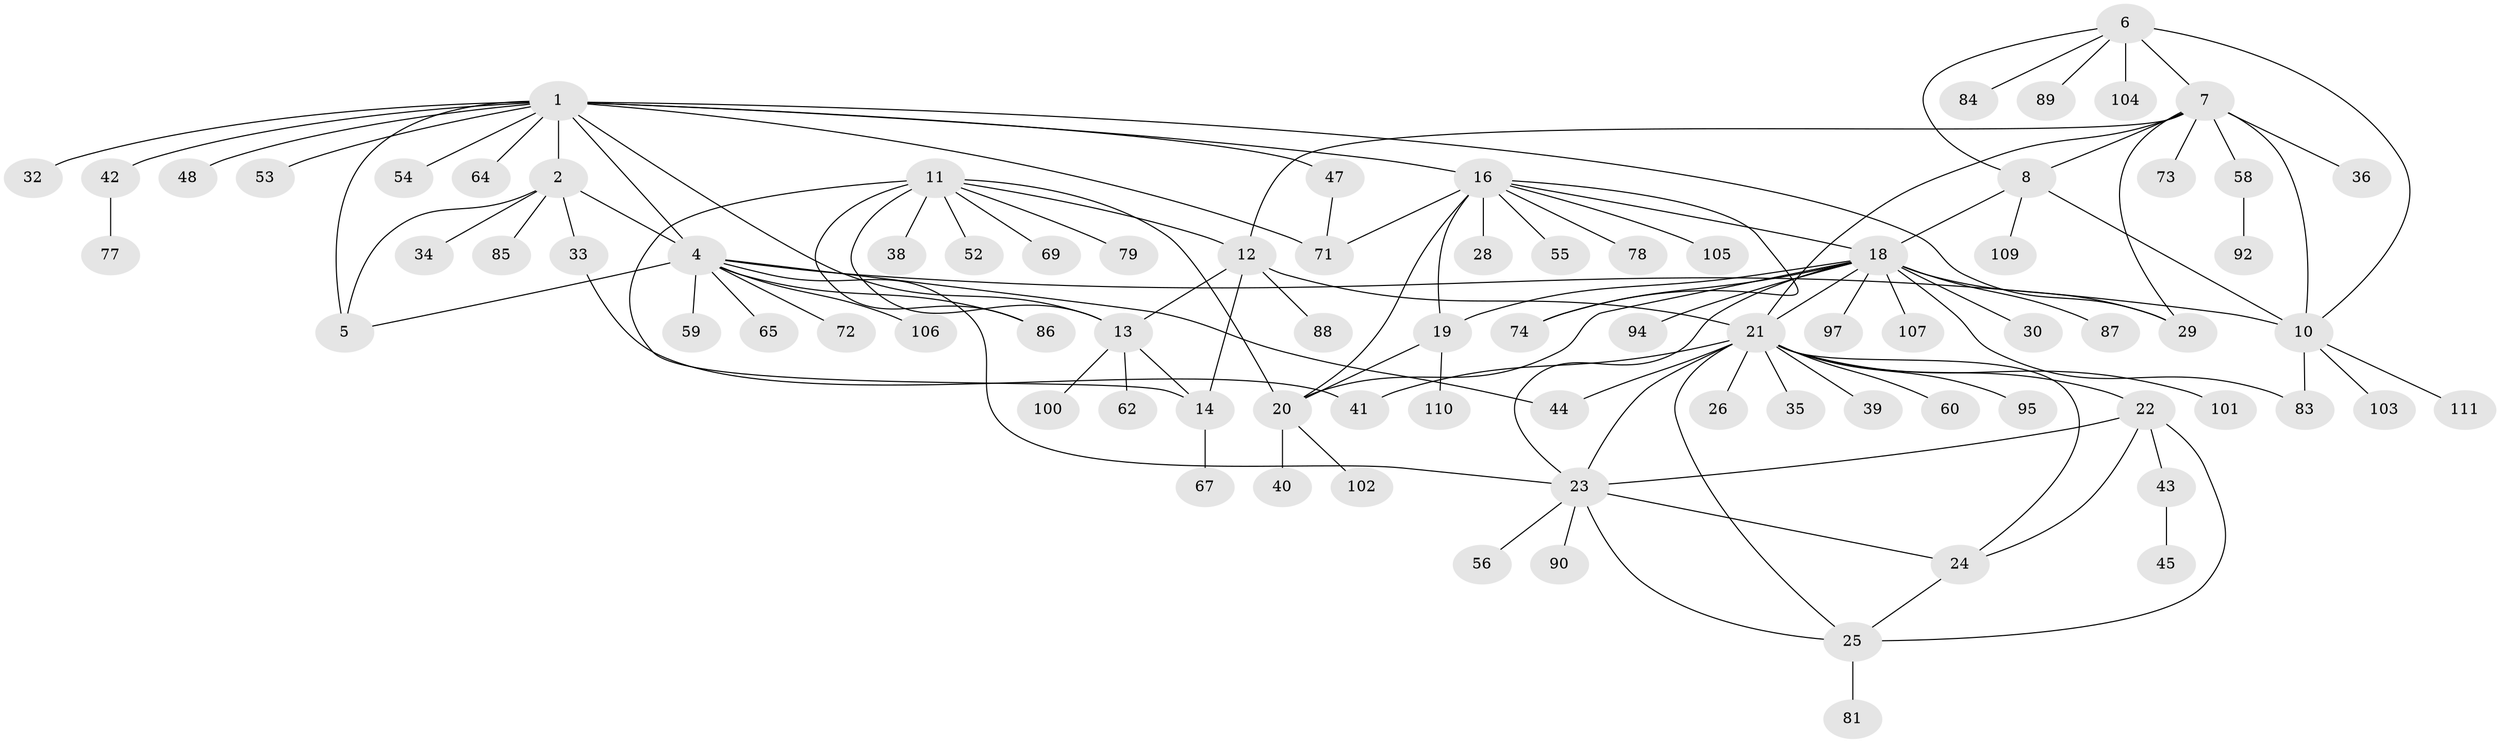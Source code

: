 // original degree distribution, {6: 0.04424778761061947, 8: 0.061946902654867256, 13: 0.008849557522123894, 12: 0.008849557522123894, 4: 0.02654867256637168, 7: 0.02654867256637168, 9: 0.008849557522123894, 10: 0.008849557522123894, 5: 0.008849557522123894, 14: 0.008849557522123894, 16: 0.008849557522123894, 1: 0.5575221238938053, 2: 0.17699115044247787, 3: 0.04424778761061947}
// Generated by graph-tools (version 1.1) at 2025/11/02/27/25 16:11:36]
// undirected, 84 vertices, 117 edges
graph export_dot {
graph [start="1"]
  node [color=gray90,style=filled];
  1 [super="+3"];
  2 [super="+50"];
  4 [super="+27"];
  5;
  6 [super="+66"];
  7 [super="+9"];
  8 [super="+70"];
  10 [super="+61"];
  11 [super="+37"];
  12 [super="+46"];
  13 [super="+75"];
  14 [super="+15"];
  16 [super="+17"];
  18 [super="+51"];
  19 [super="+96"];
  20 [super="+80"];
  21 [super="+76"];
  22 [super="+57"];
  23;
  24;
  25 [super="+49"];
  26;
  28 [super="+91"];
  29 [super="+63"];
  30 [super="+31"];
  32;
  33 [super="+82"];
  34;
  35;
  36;
  38;
  39;
  40;
  41 [super="+93"];
  42;
  43 [super="+108"];
  44;
  45;
  47;
  48;
  52;
  53;
  54;
  55;
  56 [super="+68"];
  58;
  59;
  60;
  62 [super="+98"];
  64;
  65;
  67;
  69;
  71 [super="+113"];
  72;
  73;
  74;
  77;
  78;
  79;
  81;
  83;
  84;
  85;
  86;
  87;
  88;
  89;
  90;
  92 [super="+99"];
  94;
  95;
  97;
  100;
  101 [super="+112"];
  102;
  103;
  104;
  105;
  106;
  107;
  109;
  110;
  111;
  1 -- 2 [weight=2];
  1 -- 4 [weight=2];
  1 -- 5 [weight=2];
  1 -- 32;
  1 -- 54;
  1 -- 64;
  1 -- 71;
  1 -- 42;
  1 -- 13;
  1 -- 47;
  1 -- 48;
  1 -- 16;
  1 -- 53;
  1 -- 29;
  2 -- 4;
  2 -- 5;
  2 -- 33;
  2 -- 34;
  2 -- 85;
  4 -- 5;
  4 -- 10;
  4 -- 23;
  4 -- 44;
  4 -- 59;
  4 -- 65;
  4 -- 72;
  4 -- 106;
  4 -- 86;
  6 -- 7 [weight=2];
  6 -- 8;
  6 -- 10;
  6 -- 84;
  6 -- 89;
  6 -- 104;
  7 -- 8 [weight=2];
  7 -- 10 [weight=2];
  7 -- 12;
  7 -- 29;
  7 -- 58;
  7 -- 73;
  7 -- 36;
  7 -- 21;
  8 -- 10;
  8 -- 18;
  8 -- 109;
  10 -- 83;
  10 -- 103;
  10 -- 111;
  11 -- 12;
  11 -- 13;
  11 -- 14 [weight=2];
  11 -- 20;
  11 -- 52;
  11 -- 69;
  11 -- 79;
  11 -- 86;
  11 -- 38;
  12 -- 13;
  12 -- 14 [weight=2];
  12 -- 21;
  12 -- 88;
  13 -- 14 [weight=2];
  13 -- 62;
  13 -- 100;
  14 -- 67;
  16 -- 18 [weight=2];
  16 -- 19 [weight=2];
  16 -- 20 [weight=2];
  16 -- 28;
  16 -- 71;
  16 -- 78;
  16 -- 105;
  16 -- 74;
  16 -- 55;
  18 -- 19;
  18 -- 20;
  18 -- 23;
  18 -- 30;
  18 -- 83;
  18 -- 87;
  18 -- 94;
  18 -- 97;
  18 -- 107;
  18 -- 74;
  18 -- 21;
  18 -- 29;
  19 -- 20;
  19 -- 110;
  20 -- 40;
  20 -- 102;
  21 -- 22;
  21 -- 23;
  21 -- 24;
  21 -- 25;
  21 -- 26;
  21 -- 35;
  21 -- 39;
  21 -- 44;
  21 -- 60;
  21 -- 95;
  21 -- 101;
  21 -- 41;
  22 -- 23;
  22 -- 24;
  22 -- 25;
  22 -- 43;
  23 -- 24;
  23 -- 25;
  23 -- 56;
  23 -- 90;
  24 -- 25;
  25 -- 81;
  33 -- 41;
  42 -- 77;
  43 -- 45;
  47 -- 71;
  58 -- 92;
}
